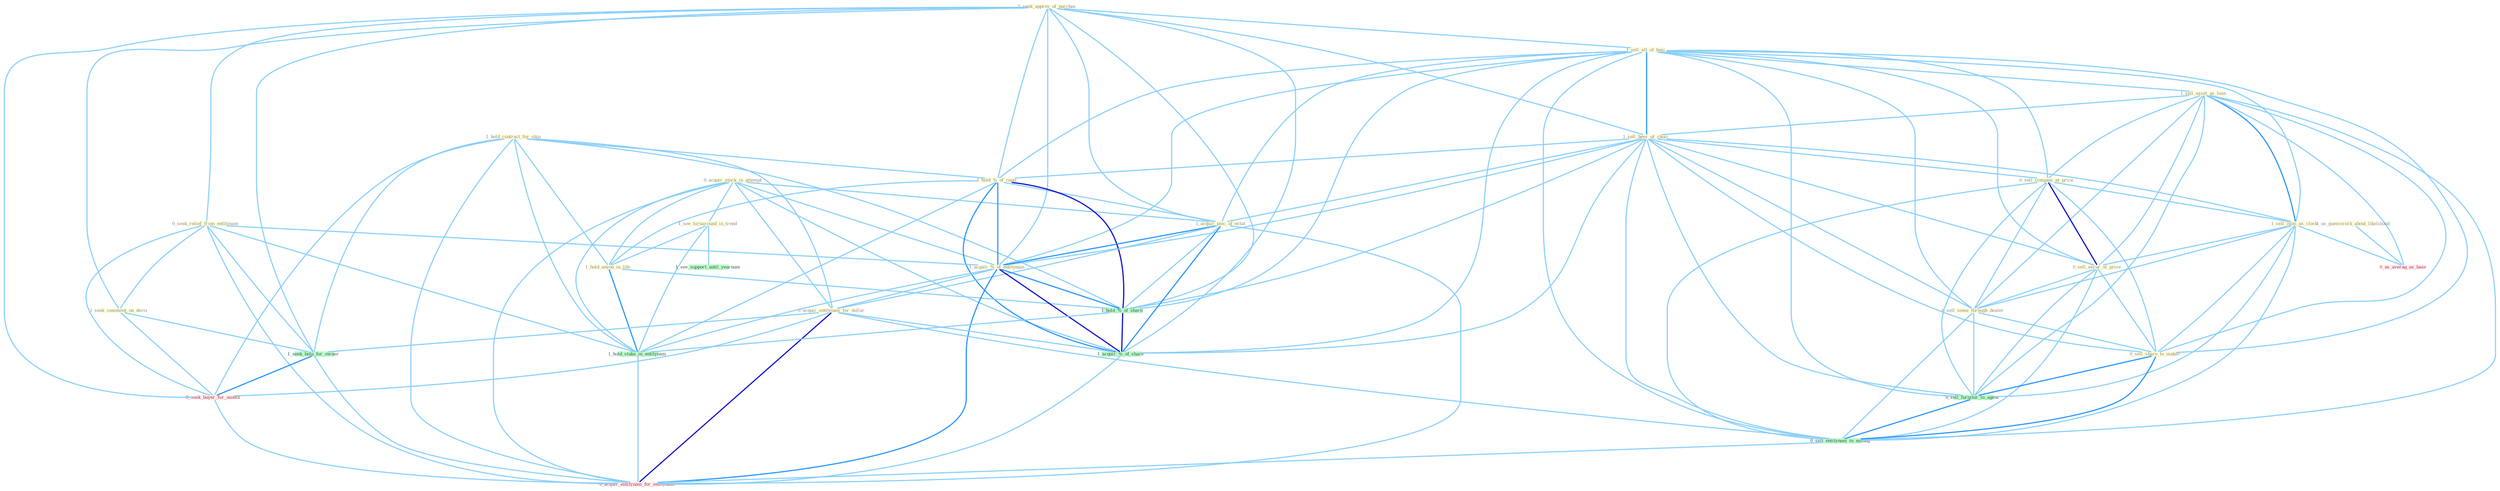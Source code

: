 Graph G{ 
    node
    [shape=polygon,style=filled,width=.5,height=.06,color="#BDFCC9",fixedsize=true,fontsize=4,
    fontcolor="#2f4f4f"];
    {node
    [color="#ffffe0", fontcolor="#8b7d6b"] "0_acquir_stock_in_attempt " "1_seek_approv_of_purchas " "1_sell_all_of_busi " "1_hold_contract_for_ship " "1_sell_asset_as_loan " "1_sell_beer_of_choic " "0_sell_compani_at_price " "1_sell_item_as_clock " "1_us_guesswork_about_likelihood " "1_hold_%_of_capit " "0_sell_secur_at_price " "0_seek_relief_from_entitynam " "1_seek_comment_on_decis " "1_acquir_piec_of_estat " "1_see_turnaround_in_trend " "1_hold_anyon_in_life " "0_sell_some_through_dealer " "1_acquir_%_of_entitynam " "0_sell_share_to_maker " "0_acquir_entitynam_for_dollar "}
{node [color="#fff0f5", fontcolor="#b22222"] "0_seek_buyer_for_month " "0_us_averag_as_base " "0_acquir_entitynam_for_entitynam "}
edge [color="#B0E2FF"];

	"0_acquir_stock_in_attempt " -- "1_acquir_piec_of_estat " [w="1", color="#87cefa" ];
	"0_acquir_stock_in_attempt " -- "1_see_turnaround_in_trend " [w="1", color="#87cefa" ];
	"0_acquir_stock_in_attempt " -- "1_hold_anyon_in_life " [w="1", color="#87cefa" ];
	"0_acquir_stock_in_attempt " -- "1_acquir_%_of_entitynam " [w="1", color="#87cefa" ];
	"0_acquir_stock_in_attempt " -- "0_acquir_entitynam_for_dollar " [w="1", color="#87cefa" ];
	"0_acquir_stock_in_attempt " -- "1_hold_stake_in_entitynam " [w="1", color="#87cefa" ];
	"0_acquir_stock_in_attempt " -- "1_acquir_%_of_share " [w="1", color="#87cefa" ];
	"0_acquir_stock_in_attempt " -- "0_acquir_entitynam_for_entitynam " [w="1", color="#87cefa" ];
	"1_seek_approv_of_purchas " -- "1_sell_all_of_busi " [w="1", color="#87cefa" ];
	"1_seek_approv_of_purchas " -- "1_sell_beer_of_choic " [w="1", color="#87cefa" ];
	"1_seek_approv_of_purchas " -- "1_hold_%_of_capit " [w="1", color="#87cefa" ];
	"1_seek_approv_of_purchas " -- "0_seek_relief_from_entitynam " [w="1", color="#87cefa" ];
	"1_seek_approv_of_purchas " -- "1_seek_comment_on_decis " [w="1", color="#87cefa" ];
	"1_seek_approv_of_purchas " -- "1_acquir_piec_of_estat " [w="1", color="#87cefa" ];
	"1_seek_approv_of_purchas " -- "1_acquir_%_of_entitynam " [w="1", color="#87cefa" ];
	"1_seek_approv_of_purchas " -- "1_hold_%_of_share " [w="1", color="#87cefa" ];
	"1_seek_approv_of_purchas " -- "1_seek_help_for_owner " [w="1", color="#87cefa" ];
	"1_seek_approv_of_purchas " -- "0_seek_buyer_for_month " [w="1", color="#87cefa" ];
	"1_seek_approv_of_purchas " -- "1_acquir_%_of_share " [w="1", color="#87cefa" ];
	"1_sell_all_of_busi " -- "1_sell_asset_as_loan " [w="1", color="#87cefa" ];
	"1_sell_all_of_busi " -- "1_sell_beer_of_choic " [w="2", color="#1e90ff" , len=0.8];
	"1_sell_all_of_busi " -- "0_sell_compani_at_price " [w="1", color="#87cefa" ];
	"1_sell_all_of_busi " -- "1_sell_item_as_clock " [w="1", color="#87cefa" ];
	"1_sell_all_of_busi " -- "1_hold_%_of_capit " [w="1", color="#87cefa" ];
	"1_sell_all_of_busi " -- "0_sell_secur_at_price " [w="1", color="#87cefa" ];
	"1_sell_all_of_busi " -- "1_acquir_piec_of_estat " [w="1", color="#87cefa" ];
	"1_sell_all_of_busi " -- "0_sell_some_through_dealer " [w="1", color="#87cefa" ];
	"1_sell_all_of_busi " -- "1_acquir_%_of_entitynam " [w="1", color="#87cefa" ];
	"1_sell_all_of_busi " -- "0_sell_share_to_maker " [w="1", color="#87cefa" ];
	"1_sell_all_of_busi " -- "1_hold_%_of_share " [w="1", color="#87cefa" ];
	"1_sell_all_of_busi " -- "1_acquir_%_of_share " [w="1", color="#87cefa" ];
	"1_sell_all_of_busi " -- "0_sell_furnitur_to_agenc " [w="1", color="#87cefa" ];
	"1_sell_all_of_busi " -- "0_sell_entitynam_to_manag " [w="1", color="#87cefa" ];
	"1_hold_contract_for_ship " -- "1_hold_%_of_capit " [w="1", color="#87cefa" ];
	"1_hold_contract_for_ship " -- "1_hold_anyon_in_life " [w="1", color="#87cefa" ];
	"1_hold_contract_for_ship " -- "0_acquir_entitynam_for_dollar " [w="1", color="#87cefa" ];
	"1_hold_contract_for_ship " -- "1_hold_%_of_share " [w="1", color="#87cefa" ];
	"1_hold_contract_for_ship " -- "1_hold_stake_in_entitynam " [w="1", color="#87cefa" ];
	"1_hold_contract_for_ship " -- "1_seek_help_for_owner " [w="1", color="#87cefa" ];
	"1_hold_contract_for_ship " -- "0_seek_buyer_for_month " [w="1", color="#87cefa" ];
	"1_hold_contract_for_ship " -- "0_acquir_entitynam_for_entitynam " [w="1", color="#87cefa" ];
	"1_sell_asset_as_loan " -- "1_sell_beer_of_choic " [w="1", color="#87cefa" ];
	"1_sell_asset_as_loan " -- "0_sell_compani_at_price " [w="1", color="#87cefa" ];
	"1_sell_asset_as_loan " -- "1_sell_item_as_clock " [w="2", color="#1e90ff" , len=0.8];
	"1_sell_asset_as_loan " -- "0_sell_secur_at_price " [w="1", color="#87cefa" ];
	"1_sell_asset_as_loan " -- "0_sell_some_through_dealer " [w="1", color="#87cefa" ];
	"1_sell_asset_as_loan " -- "0_sell_share_to_maker " [w="1", color="#87cefa" ];
	"1_sell_asset_as_loan " -- "0_sell_furnitur_to_agenc " [w="1", color="#87cefa" ];
	"1_sell_asset_as_loan " -- "0_us_averag_as_base " [w="1", color="#87cefa" ];
	"1_sell_asset_as_loan " -- "0_sell_entitynam_to_manag " [w="1", color="#87cefa" ];
	"1_sell_beer_of_choic " -- "0_sell_compani_at_price " [w="1", color="#87cefa" ];
	"1_sell_beer_of_choic " -- "1_sell_item_as_clock " [w="1", color="#87cefa" ];
	"1_sell_beer_of_choic " -- "1_hold_%_of_capit " [w="1", color="#87cefa" ];
	"1_sell_beer_of_choic " -- "0_sell_secur_at_price " [w="1", color="#87cefa" ];
	"1_sell_beer_of_choic " -- "1_acquir_piec_of_estat " [w="1", color="#87cefa" ];
	"1_sell_beer_of_choic " -- "0_sell_some_through_dealer " [w="1", color="#87cefa" ];
	"1_sell_beer_of_choic " -- "1_acquir_%_of_entitynam " [w="1", color="#87cefa" ];
	"1_sell_beer_of_choic " -- "0_sell_share_to_maker " [w="1", color="#87cefa" ];
	"1_sell_beer_of_choic " -- "1_hold_%_of_share " [w="1", color="#87cefa" ];
	"1_sell_beer_of_choic " -- "1_acquir_%_of_share " [w="1", color="#87cefa" ];
	"1_sell_beer_of_choic " -- "0_sell_furnitur_to_agenc " [w="1", color="#87cefa" ];
	"1_sell_beer_of_choic " -- "0_sell_entitynam_to_manag " [w="1", color="#87cefa" ];
	"0_sell_compani_at_price " -- "1_sell_item_as_clock " [w="1", color="#87cefa" ];
	"0_sell_compani_at_price " -- "0_sell_secur_at_price " [w="3", color="#0000cd" , len=0.6];
	"0_sell_compani_at_price " -- "0_sell_some_through_dealer " [w="1", color="#87cefa" ];
	"0_sell_compani_at_price " -- "0_sell_share_to_maker " [w="1", color="#87cefa" ];
	"0_sell_compani_at_price " -- "0_sell_furnitur_to_agenc " [w="1", color="#87cefa" ];
	"0_sell_compani_at_price " -- "0_sell_entitynam_to_manag " [w="1", color="#87cefa" ];
	"1_sell_item_as_clock " -- "0_sell_secur_at_price " [w="1", color="#87cefa" ];
	"1_sell_item_as_clock " -- "0_sell_some_through_dealer " [w="1", color="#87cefa" ];
	"1_sell_item_as_clock " -- "0_sell_share_to_maker " [w="1", color="#87cefa" ];
	"1_sell_item_as_clock " -- "0_sell_furnitur_to_agenc " [w="1", color="#87cefa" ];
	"1_sell_item_as_clock " -- "0_us_averag_as_base " [w="1", color="#87cefa" ];
	"1_sell_item_as_clock " -- "0_sell_entitynam_to_manag " [w="1", color="#87cefa" ];
	"1_us_guesswork_about_likelihood " -- "0_us_averag_as_base " [w="1", color="#87cefa" ];
	"1_hold_%_of_capit " -- "1_acquir_piec_of_estat " [w="1", color="#87cefa" ];
	"1_hold_%_of_capit " -- "1_hold_anyon_in_life " [w="1", color="#87cefa" ];
	"1_hold_%_of_capit " -- "1_acquir_%_of_entitynam " [w="2", color="#1e90ff" , len=0.8];
	"1_hold_%_of_capit " -- "1_hold_%_of_share " [w="3", color="#0000cd" , len=0.6];
	"1_hold_%_of_capit " -- "1_hold_stake_in_entitynam " [w="1", color="#87cefa" ];
	"1_hold_%_of_capit " -- "1_acquir_%_of_share " [w="2", color="#1e90ff" , len=0.8];
	"0_sell_secur_at_price " -- "0_sell_some_through_dealer " [w="1", color="#87cefa" ];
	"0_sell_secur_at_price " -- "0_sell_share_to_maker " [w="1", color="#87cefa" ];
	"0_sell_secur_at_price " -- "0_sell_furnitur_to_agenc " [w="1", color="#87cefa" ];
	"0_sell_secur_at_price " -- "0_sell_entitynam_to_manag " [w="1", color="#87cefa" ];
	"0_seek_relief_from_entitynam " -- "1_seek_comment_on_decis " [w="1", color="#87cefa" ];
	"0_seek_relief_from_entitynam " -- "1_acquir_%_of_entitynam " [w="1", color="#87cefa" ];
	"0_seek_relief_from_entitynam " -- "1_hold_stake_in_entitynam " [w="1", color="#87cefa" ];
	"0_seek_relief_from_entitynam " -- "1_seek_help_for_owner " [w="1", color="#87cefa" ];
	"0_seek_relief_from_entitynam " -- "0_seek_buyer_for_month " [w="1", color="#87cefa" ];
	"0_seek_relief_from_entitynam " -- "0_acquir_entitynam_for_entitynam " [w="1", color="#87cefa" ];
	"1_seek_comment_on_decis " -- "1_seek_help_for_owner " [w="1", color="#87cefa" ];
	"1_seek_comment_on_decis " -- "0_seek_buyer_for_month " [w="1", color="#87cefa" ];
	"1_acquir_piec_of_estat " -- "1_acquir_%_of_entitynam " [w="2", color="#1e90ff" , len=0.8];
	"1_acquir_piec_of_estat " -- "0_acquir_entitynam_for_dollar " [w="1", color="#87cefa" ];
	"1_acquir_piec_of_estat " -- "1_hold_%_of_share " [w="1", color="#87cefa" ];
	"1_acquir_piec_of_estat " -- "1_acquir_%_of_share " [w="2", color="#1e90ff" , len=0.8];
	"1_acquir_piec_of_estat " -- "0_acquir_entitynam_for_entitynam " [w="1", color="#87cefa" ];
	"1_see_turnaround_in_trend " -- "1_hold_anyon_in_life " [w="1", color="#87cefa" ];
	"1_see_turnaround_in_trend " -- "1_hold_stake_in_entitynam " [w="1", color="#87cefa" ];
	"1_see_turnaround_in_trend " -- "1_see_support_until_yearnum " [w="1", color="#87cefa" ];
	"1_hold_anyon_in_life " -- "1_hold_%_of_share " [w="1", color="#87cefa" ];
	"1_hold_anyon_in_life " -- "1_hold_stake_in_entitynam " [w="2", color="#1e90ff" , len=0.8];
	"0_sell_some_through_dealer " -- "0_sell_share_to_maker " [w="1", color="#87cefa" ];
	"0_sell_some_through_dealer " -- "0_sell_furnitur_to_agenc " [w="1", color="#87cefa" ];
	"0_sell_some_through_dealer " -- "0_sell_entitynam_to_manag " [w="1", color="#87cefa" ];
	"1_acquir_%_of_entitynam " -- "0_acquir_entitynam_for_dollar " [w="1", color="#87cefa" ];
	"1_acquir_%_of_entitynam " -- "1_hold_%_of_share " [w="2", color="#1e90ff" , len=0.8];
	"1_acquir_%_of_entitynam " -- "1_hold_stake_in_entitynam " [w="1", color="#87cefa" ];
	"1_acquir_%_of_entitynam " -- "1_acquir_%_of_share " [w="3", color="#0000cd" , len=0.6];
	"1_acquir_%_of_entitynam " -- "0_acquir_entitynam_for_entitynam " [w="2", color="#1e90ff" , len=0.8];
	"0_sell_share_to_maker " -- "0_sell_furnitur_to_agenc " [w="2", color="#1e90ff" , len=0.8];
	"0_sell_share_to_maker " -- "0_sell_entitynam_to_manag " [w="2", color="#1e90ff" , len=0.8];
	"0_acquir_entitynam_for_dollar " -- "1_seek_help_for_owner " [w="1", color="#87cefa" ];
	"0_acquir_entitynam_for_dollar " -- "0_seek_buyer_for_month " [w="1", color="#87cefa" ];
	"0_acquir_entitynam_for_dollar " -- "1_acquir_%_of_share " [w="1", color="#87cefa" ];
	"0_acquir_entitynam_for_dollar " -- "0_sell_entitynam_to_manag " [w="1", color="#87cefa" ];
	"0_acquir_entitynam_for_dollar " -- "0_acquir_entitynam_for_entitynam " [w="3", color="#0000cd" , len=0.6];
	"1_hold_%_of_share " -- "1_hold_stake_in_entitynam " [w="1", color="#87cefa" ];
	"1_hold_%_of_share " -- "1_acquir_%_of_share " [w="3", color="#0000cd" , len=0.6];
	"1_hold_stake_in_entitynam " -- "0_acquir_entitynam_for_entitynam " [w="1", color="#87cefa" ];
	"1_seek_help_for_owner " -- "0_seek_buyer_for_month " [w="2", color="#1e90ff" , len=0.8];
	"1_seek_help_for_owner " -- "0_acquir_entitynam_for_entitynam " [w="1", color="#87cefa" ];
	"0_seek_buyer_for_month " -- "0_acquir_entitynam_for_entitynam " [w="1", color="#87cefa" ];
	"1_acquir_%_of_share " -- "0_acquir_entitynam_for_entitynam " [w="1", color="#87cefa" ];
	"0_sell_furnitur_to_agenc " -- "0_sell_entitynam_to_manag " [w="2", color="#1e90ff" , len=0.8];
	"0_sell_entitynam_to_manag " -- "0_acquir_entitynam_for_entitynam " [w="1", color="#87cefa" ];
}
